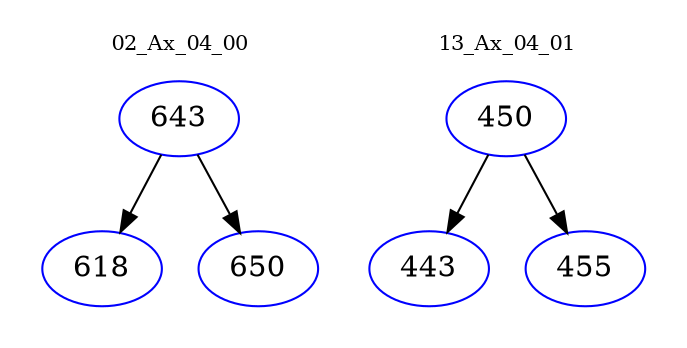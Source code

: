digraph{
subgraph cluster_0 {
color = white
label = "02_Ax_04_00";
fontsize=10;
T0_643 [label="643", color="blue"]
T0_643 -> T0_618 [color="black"]
T0_618 [label="618", color="blue"]
T0_643 -> T0_650 [color="black"]
T0_650 [label="650", color="blue"]
}
subgraph cluster_1 {
color = white
label = "13_Ax_04_01";
fontsize=10;
T1_450 [label="450", color="blue"]
T1_450 -> T1_443 [color="black"]
T1_443 [label="443", color="blue"]
T1_450 -> T1_455 [color="black"]
T1_455 [label="455", color="blue"]
}
}
